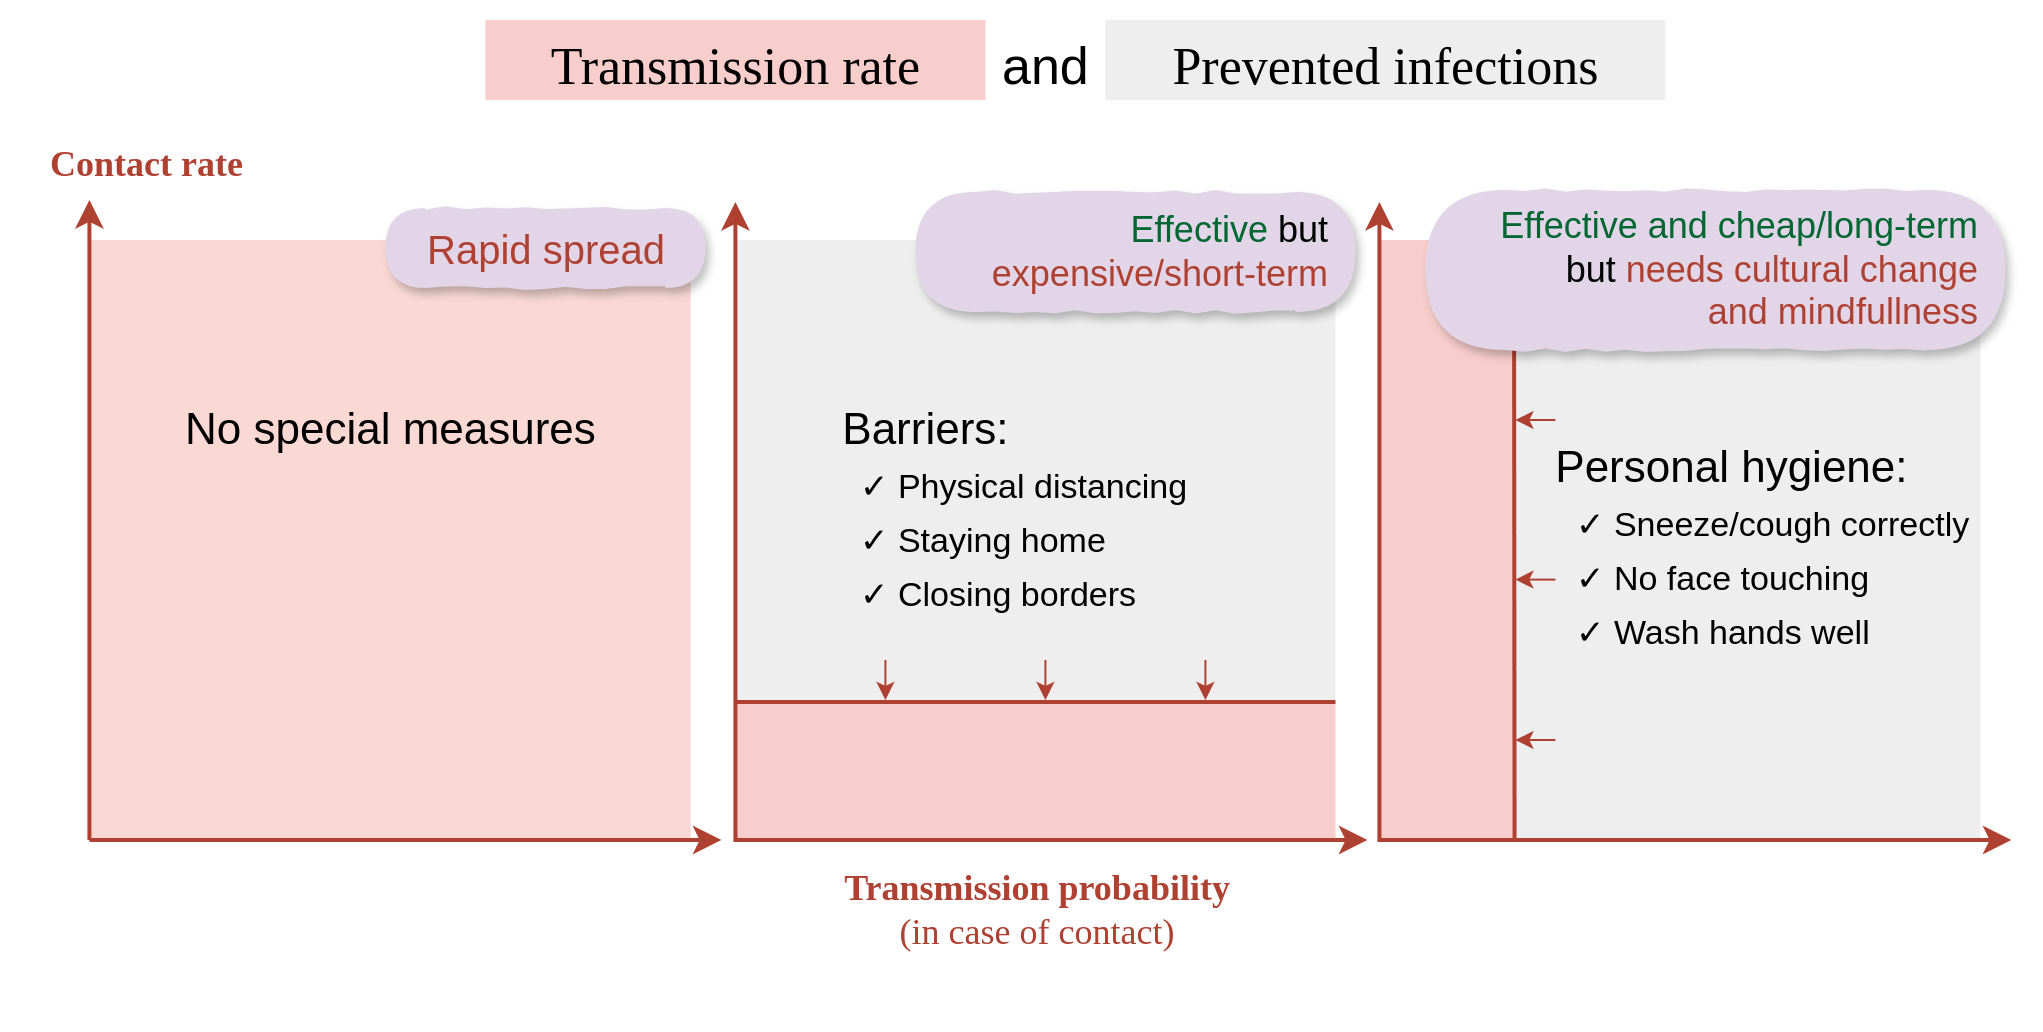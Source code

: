 <mxfile version="12.6.5" type="device"><diagram id="Pi5-j-bc1mwiI-c_zRNi" name="Page-1"><mxGraphModel dx="2102" dy="813" grid="1" gridSize="10" guides="1" tooltips="1" connect="1" arrows="1" fold="1" page="1" pageScale="1" pageWidth="1000" pageHeight="1200" math="0" shadow="0"><root><mxCell id="0"/><mxCell id="1" parent="0"/><mxCell id="oJe9NisJUF08HQZocx_O-1" value="" style="rounded=0;whiteSpace=wrap;shadow=0;glass=0;comic=0;strokeColor=none;strokeWidth=1;fontSize=18;" parent="1" vertex="1"><mxGeometry x="-602.79" y="10" width="1020" height="480" as="geometry"/></mxCell><mxCell id="uewaTQcM06G74aDqtXD3-7" value="Contact rate" style="text;resizable=0;autosize=1;align=left;verticalAlign=middle;points=[];fillColor=none;strokeColor=none;rounded=0;fontSize=18;fontColor=#AE4132;fontFamily=Verdana;fontStyle=1" parent="1" vertex="1"><mxGeometry x="-580" y="75" width="140" height="30" as="geometry"/></mxCell><mxCell id="ZJsqcStDL7LR3xE-ujo9-1" value="" style="group" parent="1" vertex="1" connectable="0"><mxGeometry x="-340.29" y="20" width="555" height="40" as="geometry"/></mxCell><mxCell id="uewaTQcM06G74aDqtXD3-9" value="Transmission rate" style="text;resizable=0;autosize=1;align=center;verticalAlign=middle;points=[];fillColor=#f8cecc;strokeColor=none;rounded=0;fontSize=26;fontFamily=Verdana;" parent="ZJsqcStDL7LR3xE-ujo9-1" vertex="1"><mxGeometry x="-20" width="250" height="40" as="geometry"/></mxCell><mxCell id="EcBoZDMjuDZrdvWXpPBO-24" value="Prevented infections" style="text;resizable=0;autosize=1;align=center;verticalAlign=middle;points=[];fillColor=#eeeeee;strokeColor=none;rounded=0;fontSize=26;fontFamily=Verdana;" parent="ZJsqcStDL7LR3xE-ujo9-1" vertex="1"><mxGeometry x="290" width="280" height="40" as="geometry"/></mxCell><mxCell id="EcBoZDMjuDZrdvWXpPBO-26" value="and" style="text;resizable=0;autosize=1;align=center;verticalAlign=middle;points=[];fillColor=none;strokeColor=none;rounded=0;fontSize=26;" parent="ZJsqcStDL7LR3xE-ujo9-1" vertex="1"><mxGeometry x="230" width="60" height="40" as="geometry"/></mxCell><mxCell id="ZJsqcStDL7LR3xE-ujo9-2" value="" style="group" parent="1" vertex="1" connectable="0"><mxGeometry x="-45.29" y="120" width="462.5" height="310" as="geometry"/></mxCell><mxCell id="uewaTQcM06G74aDqtXD3-5" value="" style="rounded=0;whiteSpace=wrap;fillColor=#eeeeee;strokeColor=none;rotation=90;" parent="ZJsqcStDL7LR3xE-ujo9-2" vertex="1"><mxGeometry x="132.5" y="10" width="300" height="300" as="geometry"/></mxCell><mxCell id="uewaTQcM06G74aDqtXD3-6" value="" style="rounded=0;whiteSpace=wrap;fillColor=#f8cecc;strokeColor=none;rotation=90;strokeWidth=2;" parent="ZJsqcStDL7LR3xE-ujo9-2" vertex="1"><mxGeometry x="16.25" y="126.25" width="300" height="67.5" as="geometry"/></mxCell><mxCell id="kzLDzQVk8x-NC6LJhme6-4" value="" style="endArrow=classic;strokeColor=#AE4132;" parent="ZJsqcStDL7LR3xE-ujo9-2" edge="1"><mxGeometry width="50" height="50" relative="1" as="geometry"><mxPoint x="220" y="100" as="sourcePoint"/><mxPoint x="200" y="100" as="targetPoint"/></mxGeometry></mxCell><mxCell id="kzLDzQVk8x-NC6LJhme6-5" value="" style="endArrow=classic;strokeColor=#AE4132;" parent="ZJsqcStDL7LR3xE-ujo9-2" edge="1"><mxGeometry width="50" height="50" relative="1" as="geometry"><mxPoint x="220" y="260" as="sourcePoint"/><mxPoint x="200" y="260" as="targetPoint"/></mxGeometry></mxCell><mxCell id="kzLDzQVk8x-NC6LJhme6-6" value="" style="endArrow=classic;strokeColor=#AE4132;" parent="ZJsqcStDL7LR3xE-ujo9-2" edge="1"><mxGeometry width="50" height="50" relative="1" as="geometry"><mxPoint x="220" y="179.8" as="sourcePoint"/><mxPoint x="200" y="179.8" as="targetPoint"/></mxGeometry></mxCell><mxCell id="oJe9NisJUF08HQZocx_O-11" value="" style="group" parent="ZJsqcStDL7LR3xE-ujo9-2" vertex="1" connectable="0"><mxGeometry x="228" y="120" width="230" height="119.33" as="geometry"/></mxCell><mxCell id="EcBoZDMjuDZrdvWXpPBO-17" value="&lt;p style=&quot;line-height: 160%&quot;&gt;✓&amp;nbsp;Sneeze/cough correctly&lt;br&gt;✓&amp;nbsp;No face touching&lt;br&gt;✓ Wash hands well&lt;br&gt;&lt;/p&gt;" style="text;resizable=0;autosize=1;align=left;verticalAlign=middle;points=[];fillColor=none;strokeColor=none;rounded=0;rotation=0;fontSize=17;fontColor=#000000;labelBorderColor=none;html=1;" parent="oJe9NisJUF08HQZocx_O-11" vertex="1"><mxGeometry y="-0.67" width="210" height="120" as="geometry"/></mxCell><mxCell id="ZJsqcStDL7LR3xE-ujo9-8" value="Personal hygiene:&#10;" style="text;resizable=0;autosize=1;align=center;verticalAlign=middle;points=[];fillColor=none;strokeColor=none;rounded=0;fontSize=22;" parent="oJe9NisJUF08HQZocx_O-11" vertex="1"><mxGeometry x="-15" y="-1" width="190" height="30" as="geometry"/></mxCell><mxCell id="oJe9NisJUF08HQZocx_O-16" value="" style="endArrow=none;html=1;strokeColor=#AE4132;strokeWidth=2;fontFamily=Verdana;fontSize=19;fontColor=#B5739D;entryX=0;entryY=0;entryDx=0;entryDy=0;" parent="ZJsqcStDL7LR3xE-ujo9-2" edge="1"><mxGeometry width="50" height="50" relative="1" as="geometry"><mxPoint x="199.58" y="310" as="sourcePoint"/><mxPoint x="199.29" y="11.0" as="targetPoint"/></mxGeometry></mxCell><mxCell id="ZJsqcStDL7LR3xE-ujo9-3" value="" style="group" parent="1" vertex="1" connectable="0"><mxGeometry x="-245.29" y="99" width="320" height="426" as="geometry"/></mxCell><mxCell id="uewaTQcM06G74aDqtXD3-1" value="" style="rounded=0;whiteSpace=wrap;fillColor=#eeeeee;strokeColor=none;rotation=-90;" parent="ZJsqcStDL7LR3xE-ujo9-3" vertex="1"><mxGeometry x="10" y="31" width="300" height="300" as="geometry"/></mxCell><mxCell id="uewaTQcM06G74aDqtXD3-2" value="" style="rounded=0;whiteSpace=wrap;fillColor=#f8cecc;strokeColor=none;rotation=-90;collapsible=0;strokeWidth=2;" parent="ZJsqcStDL7LR3xE-ujo9-3" vertex="1"><mxGeometry x="125" y="146" width="70" height="300" as="geometry"/></mxCell><mxCell id="EcBoZDMjuDZrdvWXpPBO-22" value="&lt;font color=&quot;#006633&quot;&gt;Effective&lt;/font&gt; but&amp;nbsp;&amp;nbsp;&lt;br&gt;&lt;font color=&quot;#ae4132&quot;&gt;expensive/short-term&lt;/font&gt;&amp;nbsp;&amp;nbsp;" style="whiteSpace=wrap;rounded=1;arcSize=50;align=right;verticalAlign=middle;container=1;recursiveResize=0;strokeWidth=1;autosize=1;spacing=4;treeFolding=1;treeMoving=1;fillColor=#e1d5e7;fontSize=18;strokeColor=none;comic=1;glass=0;shadow=1;perimeterSpacing=0;html=1;" parent="ZJsqcStDL7LR3xE-ujo9-3" vertex="1"><mxGeometry x="100" y="7" width="220" height="60" as="geometry"/></mxCell><mxCell id="kzLDzQVk8x-NC6LJhme6-1" value="" style="endArrow=classic;strokeColor=#AE4132;" parent="ZJsqcStDL7LR3xE-ujo9-3" edge="1"><mxGeometry width="50" height="50" relative="1" as="geometry"><mxPoint x="85" y="241" as="sourcePoint"/><mxPoint x="85" y="261" as="targetPoint"/></mxGeometry></mxCell><mxCell id="kzLDzQVk8x-NC6LJhme6-2" value="" style="endArrow=classic;strokeColor=#AE4132;" parent="ZJsqcStDL7LR3xE-ujo9-3" edge="1"><mxGeometry width="50" height="50" relative="1" as="geometry"><mxPoint x="165" y="241" as="sourcePoint"/><mxPoint x="165" y="261" as="targetPoint"/></mxGeometry></mxCell><mxCell id="kzLDzQVk8x-NC6LJhme6-3" value="" style="endArrow=classic;strokeColor=#AE4132;" parent="ZJsqcStDL7LR3xE-ujo9-3" edge="1"><mxGeometry width="50" height="50" relative="1" as="geometry"><mxPoint x="245" y="241" as="sourcePoint"/><mxPoint x="245" y="261" as="targetPoint"/></mxGeometry></mxCell><mxCell id="oJe9NisJUF08HQZocx_O-12" value="" style="group" parent="ZJsqcStDL7LR3xE-ujo9-3" vertex="1" connectable="0"><mxGeometry x="70" y="116" width="180" height="125" as="geometry"/></mxCell><mxCell id="EcBoZDMjuDZrdvWXpPBO-11" value="&lt;p style=&quot;line-height: 160%&quot;&gt;✓ Physical distancing&lt;br&gt;✓ Staying home&lt;br&gt;✓ Closing borders&lt;br&gt;&lt;/p&gt;" style="text;resizable=0;autosize=1;align=left;verticalAlign=middle;points=[];fillColor=none;strokeColor=none;rounded=0;fontSize=17;html=1;" parent="oJe9NisJUF08HQZocx_O-12" vertex="1"><mxGeometry y="5" width="180" height="120" as="geometry"/></mxCell><mxCell id="oJe9NisJUF08HQZocx_O-13" value="" style="endArrow=none;html=1;strokeColor=#AE4132;strokeWidth=2;fontFamily=Verdana;fontSize=19;fontColor=#B5739D;entryX=1;entryY=1;entryDx=0;entryDy=0;" parent="ZJsqcStDL7LR3xE-ujo9-3" edge="1"><mxGeometry width="50" height="50" relative="1" as="geometry"><mxPoint x="10" y="262" as="sourcePoint"/><mxPoint x="310.0" y="262" as="targetPoint"/></mxGeometry></mxCell><mxCell id="uewaTQcM06G74aDqtXD3-8" value="Transmission probability&lt;br&gt;&lt;span style=&quot;font-weight: normal&quot;&gt;(in case of contact)&lt;/span&gt;" style="text;resizable=0;autosize=1;align=center;verticalAlign=middle;points=[];fillColor=none;strokeColor=none;rounded=0;rotation=0;horizontal=1;fontSize=18;fontColor=#AE4132;fontFamily=Verdana;fontStyle=1;html=1;" parent="ZJsqcStDL7LR3xE-ujo9-3" vertex="1"><mxGeometry x="25.0" y="341" width="270" height="50" as="geometry"/></mxCell><mxCell id="EcBoZDMjuDZrdvWXpPBO-23" value="&lt;font color=&quot;#006633&quot;&gt;Effective and cheap/long-term&lt;/font&gt;&amp;nbsp;&amp;nbsp;&lt;br&gt;but &lt;font color=&quot;#ae4132&quot;&gt;needs cultural change&amp;nbsp;&amp;nbsp;&lt;br&gt;and mindfullness&lt;/font&gt;&amp;nbsp;&amp;nbsp;" style="whiteSpace=wrap;rounded=1;arcSize=50;align=right;verticalAlign=middle;container=1;recursiveResize=0;strokeWidth=1;autosize=1;spacing=4;treeFolding=1;treeMoving=1;dashed=1;fillColor=#e1d5e7;fontSize=18;strokeColor=none;comic=1;shadow=1;html=1;" parent="1" vertex="1"><mxGeometry x="109.71" y="105" width="290" height="80" as="geometry"/></mxCell><mxCell id="EcBoZDMjuDZrdvWXpPBO-12" value="" style="group;rotation=90;fillColor=#f8cecc;strokeColor=none;strokeWidth=3;" parent="1" vertex="1" connectable="0"><mxGeometry x="-557.79" y="130" width="300" height="300" as="geometry"/></mxCell><mxCell id="EcBoZDMjuDZrdvWXpPBO-13" value="" style="rounded=0;whiteSpace=wrap;fillColor=#fad9d5;strokeColor=none;rotation=90;strokeWidth=2;" parent="EcBoZDMjuDZrdvWXpPBO-12" vertex="1"><mxGeometry width="300" height="300" as="geometry"/></mxCell><mxCell id="ZJsqcStDL7LR3xE-ujo9-7" value="No special measures&#10;" style="text;resizable=0;autosize=1;align=center;verticalAlign=middle;points=[];fillColor=none;strokeColor=none;rounded=0;fontSize=22;" parent="EcBoZDMjuDZrdvWXpPBO-12" vertex="1"><mxGeometry x="40" y="90" width="220" height="30" as="geometry"/></mxCell><mxCell id="EcBoZDMjuDZrdvWXpPBO-20" value="&lt;font color=&quot;#ae4132&quot;&gt;Rapid spread&lt;/font&gt;" style="whiteSpace=wrap;rounded=1;arcSize=50;align=center;verticalAlign=middle;container=1;recursiveResize=0;strokeWidth=2;autosize=1;spacing=4;treeFolding=1;treeMoving=1;dashed=1;fillColor=#e1d5e7;fontSize=20;strokeColor=none;comic=1;shadow=1;html=1;" parent="1" vertex="1"><mxGeometry x="-410.29" y="114" width="160" height="40" as="geometry"/></mxCell><mxCell id="oJe9NisJUF08HQZocx_O-3" value="" style="endArrow=classic;fontSize=18;strokeColor=#AE4132;strokeWidth=2;endSize=8;" parent="1" edge="1"><mxGeometry width="50" height="50" relative="1" as="geometry"><mxPoint x="-558.29" y="430" as="sourcePoint"/><mxPoint x="-242.29" y="430" as="targetPoint"/></mxGeometry></mxCell><mxCell id="oJe9NisJUF08HQZocx_O-4" value="" style="endArrow=classic;fontSize=18;strokeColor=#AE4132;strokeWidth=2;endSize=8;" parent="1" edge="1"><mxGeometry width="50" height="50" relative="1" as="geometry"><mxPoint x="-558.29" y="430" as="sourcePoint"/><mxPoint x="-558.29" y="110" as="targetPoint"/></mxGeometry></mxCell><mxCell id="oJe9NisJUF08HQZocx_O-5" value="" style="endArrow=classic;fontSize=18;strokeColor=#AE4132;strokeWidth=2;endSize=8;" parent="1" edge="1"><mxGeometry width="50" height="50" relative="1" as="geometry"><mxPoint x="-235.29" y="430" as="sourcePoint"/><mxPoint x="80.71" y="430" as="targetPoint"/></mxGeometry></mxCell><mxCell id="oJe9NisJUF08HQZocx_O-6" value="" style="endArrow=classic;fontSize=18;strokeColor=#AE4132;strokeWidth=2;endSize=8;" parent="1" edge="1"><mxGeometry width="50" height="50" relative="1" as="geometry"><mxPoint x="-235.29" y="431" as="sourcePoint"/><mxPoint x="-235.29" y="111" as="targetPoint"/></mxGeometry></mxCell><mxCell id="oJe9NisJUF08HQZocx_O-7" value="" style="endArrow=classic;fontSize=18;strokeColor=#AE4132;strokeWidth=2;endSize=8;" parent="1" edge="1"><mxGeometry width="50" height="50" relative="1" as="geometry"><mxPoint x="86.71" y="430" as="sourcePoint"/><mxPoint x="402.71" y="430" as="targetPoint"/></mxGeometry></mxCell><mxCell id="oJe9NisJUF08HQZocx_O-8" value="" style="endArrow=classic;fontSize=18;strokeColor=#AE4132;strokeWidth=2;endSize=8;" parent="1" edge="1"><mxGeometry width="50" height="50" relative="1" as="geometry"><mxPoint x="86.71" y="431" as="sourcePoint"/><mxPoint x="86.71" y="111.0" as="targetPoint"/></mxGeometry></mxCell><mxCell id="oJe9NisJUF08HQZocx_O-10" value="" style="edgeStyle=orthogonalEdgeStyle;rounded=0;orthogonalLoop=1;jettySize=auto;exitX=0.5;exitY=1;exitDx=0;exitDy=0;endSize=8;strokeColor=#AE4132;strokeWidth=2;fontSize=20;fontColor=#AE4132;" parent="1" source="oJe9NisJUF08HQZocx_O-1" target="oJe9NisJUF08HQZocx_O-1" edge="1"><mxGeometry relative="1" as="geometry"/></mxCell><mxCell id="ZJsqcStDL7LR3xE-ujo9-6" value="Barriers:" style="text;resizable=0;autosize=1;align=center;verticalAlign=middle;points=[];fillColor=none;strokeColor=none;rounded=0;fontSize=22;" parent="1" vertex="1"><mxGeometry x="-190.29" y="207" width="100" height="30" as="geometry"/></mxCell></root></mxGraphModel></diagram></mxfile>